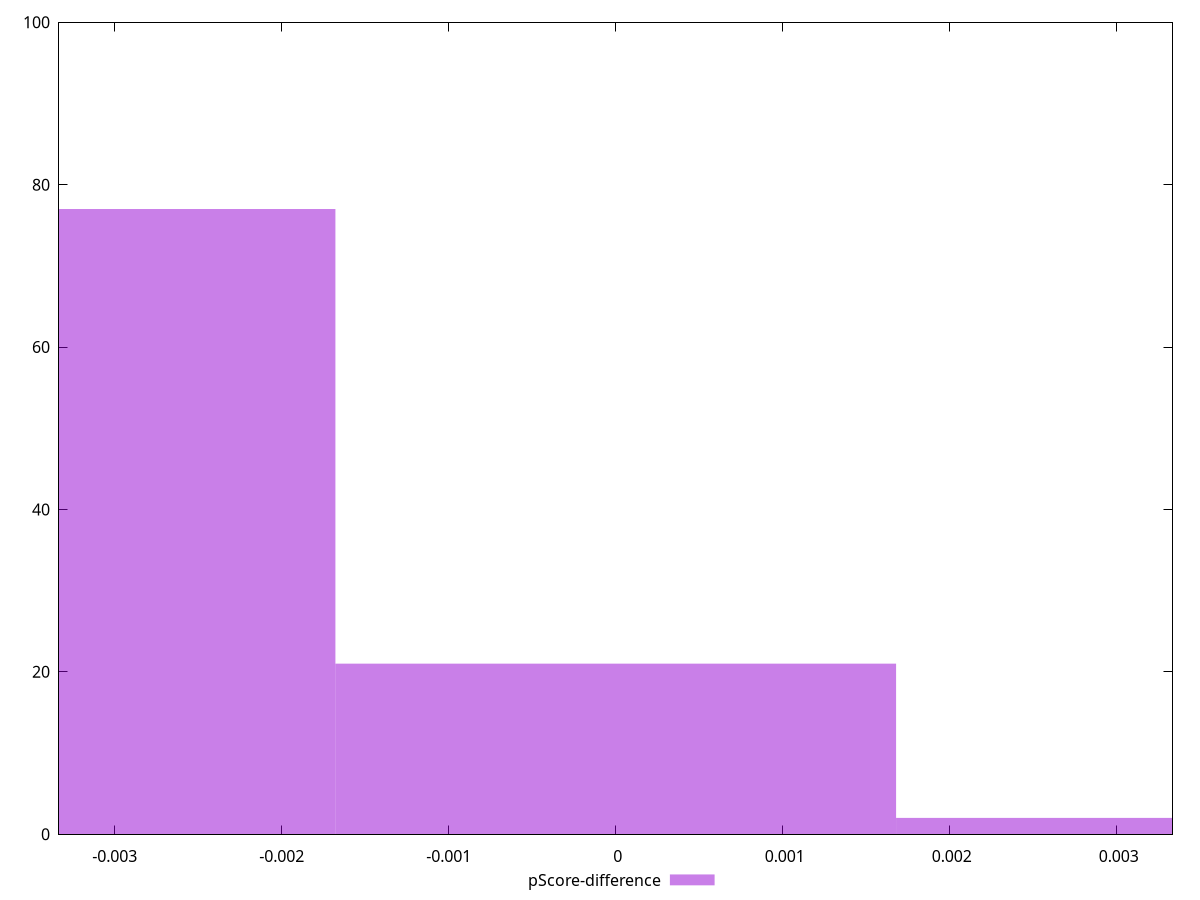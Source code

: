 reset

$pScoreDifference <<EOF
0.0033568204376327486 2
-0.0033568204376327486 77
0 21
EOF

set key outside below
set boxwidth 0.0033568204376327486
set xrange [-0.0033333333333334103:0.0033333333333334103]
set yrange [0:100]
set trange [0:100]
set style fill transparent solid 0.5 noborder
set terminal svg size 640, 490 enhanced background rgb 'white'
set output "reports/report_00031_2021-02-24T23-18-18.084Z/unused-css-rules/samples/astro/pScore-difference/histogram.svg"

plot $pScoreDifference title "pScore-difference" with boxes

reset
